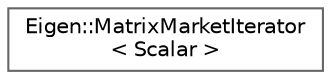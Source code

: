 digraph "类继承关系图"
{
 // LATEX_PDF_SIZE
  bgcolor="transparent";
  edge [fontname=Helvetica,fontsize=10,labelfontname=Helvetica,labelfontsize=10];
  node [fontname=Helvetica,fontsize=10,shape=box,height=0.2,width=0.4];
  rankdir="LR";
  Node0 [id="Node000000",label="Eigen::MatrixMarketIterator\l\< Scalar \>",height=0.2,width=0.4,color="grey40", fillcolor="white", style="filled",URL="$class_eigen_1_1_matrix_market_iterator.html",tooltip="Iterator to browse matrices from a specified folder"];
}
